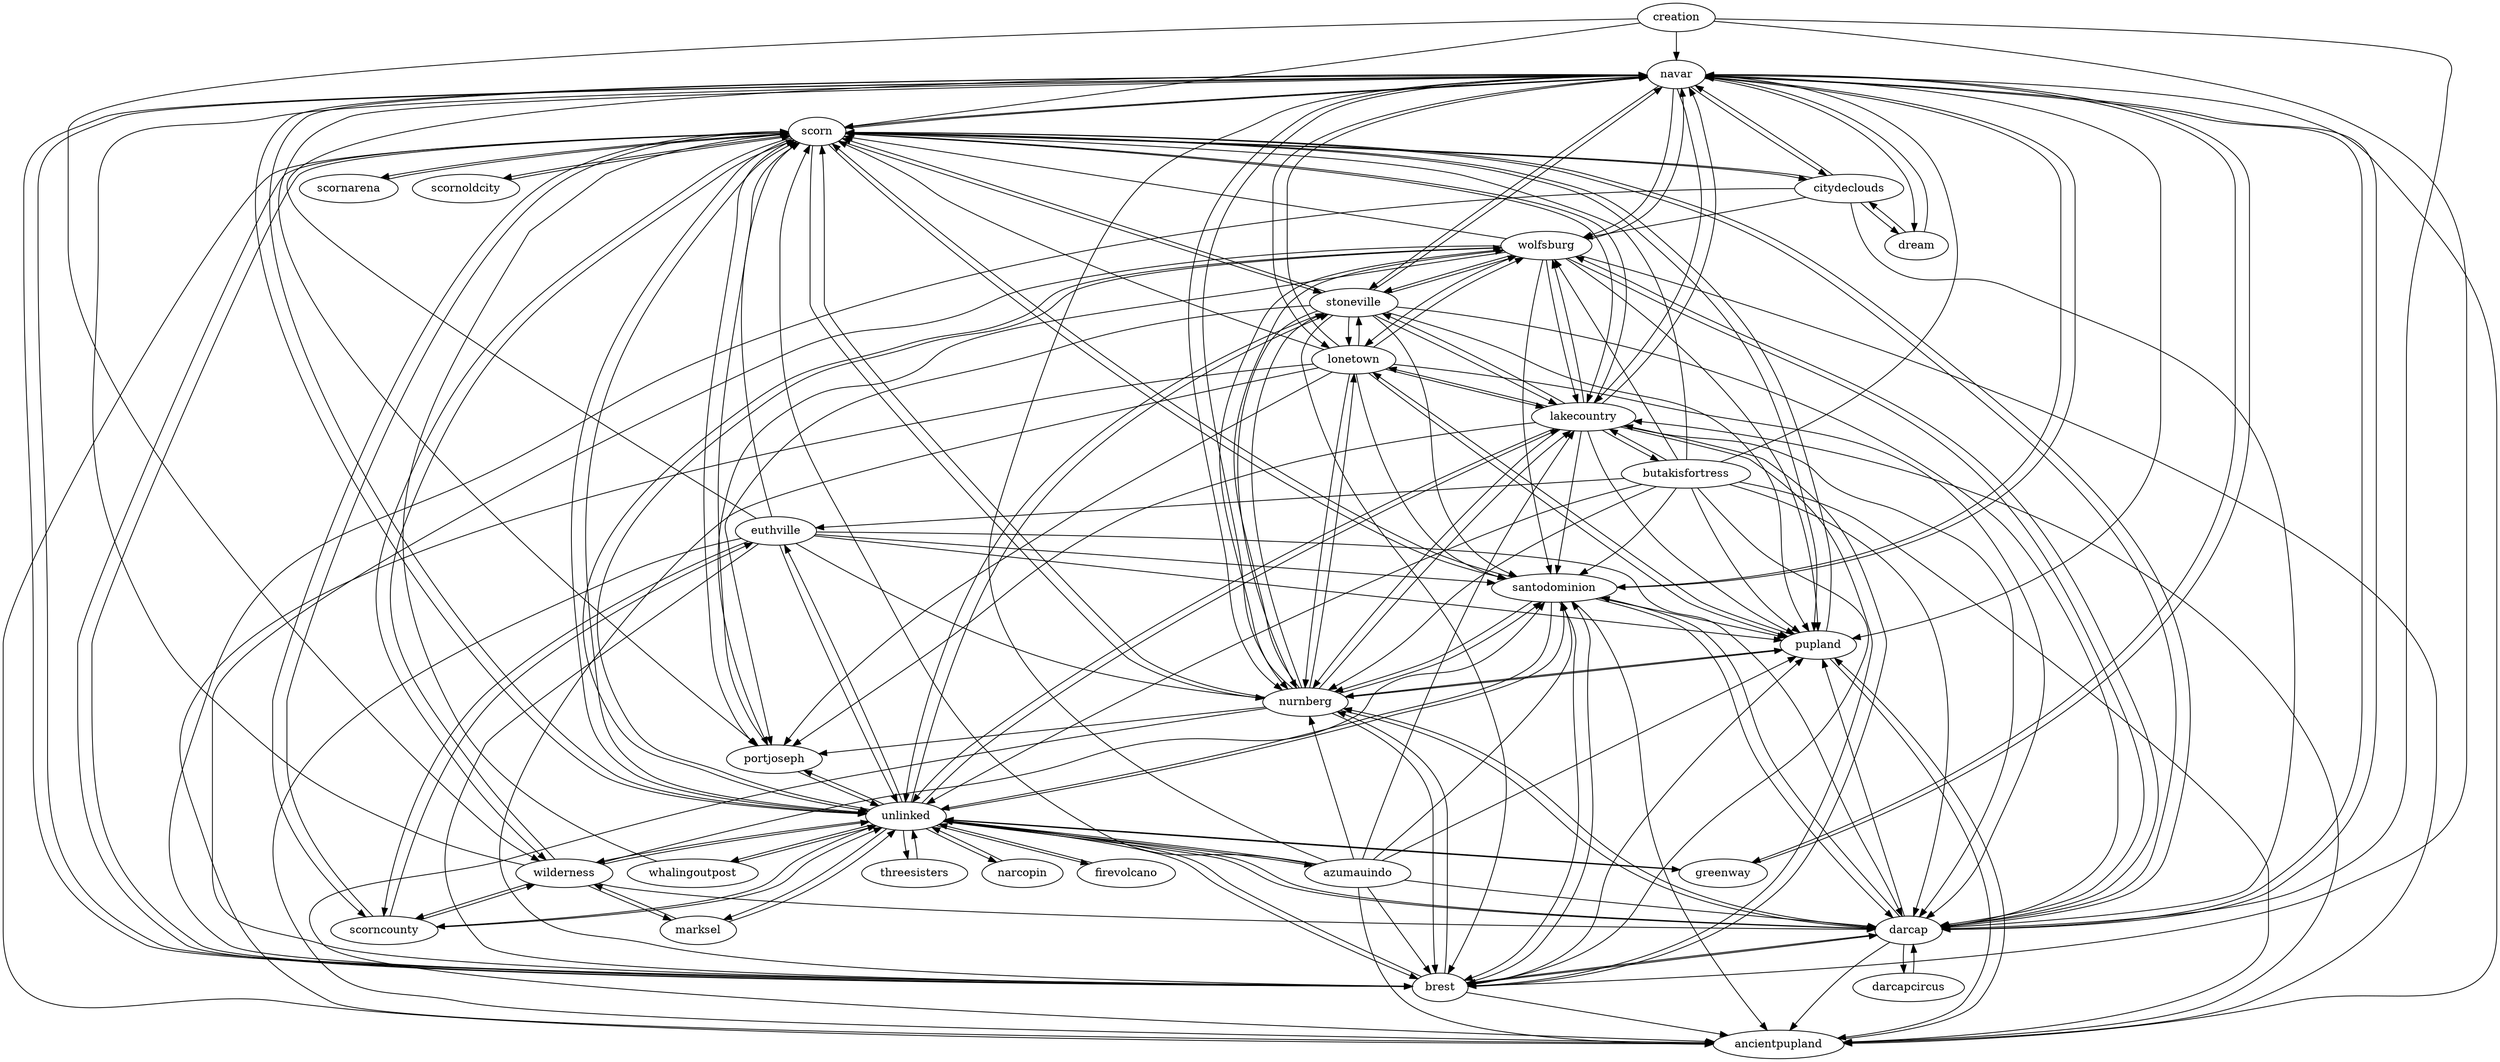 digraph {
creation -> navar
creation -> scorn
creation -> wilderness
creation -> brest
creation -> darcap
wilderness -> unlinked
brest -> unlinked
navar -> unlinked
darcap -> unlinked
darcap -> darcapcircus
darcap -> navar
darcap -> wolfsburg
scorn -> scorncounty
scorn -> unlinked
scorn -> portjoseph
scorn -> scornarena
scorn -> scornoldcity
unlinked -> wilderness
unlinked -> brest
brest -> scorn
brest -> ancientpupland
brest -> nurnberg
brest -> pupland
brest -> darcap
brest -> navar
brest -> santodominion
brest -> lakecountry
navar -> wolfsburg
navar -> darcap
unlinked -> navar
navar -> greenway
navar -> scorn
navar -> ancientpupland
navar -> nurnberg
navar -> pupland
navar -> santodominion
navar -> brest
unlinked -> darcap
darcapcircus -> darcap
wolfsburg -> unlinked
wolfsburg -> navar
wolfsburg -> darcap
darcap -> scorn
darcap -> ancientpupland
darcap -> nurnberg
darcap -> pupland
darcap -> santodominion
darcap -> brest
scorncounty -> unlinked
scorncounty -> scorn
scorncounty -> wilderness
unlinked -> scorn
scorncounty -> euthville
scorn -> pupland
scorn -> wilderness
portjoseph -> unlinked
portjoseph -> scorn
scornarena -> scorn
scorn -> ancientpupland
scorn -> nurnberg
scorn -> darcap
scorn -> navar
scorn -> santodominion
scorn -> brest
scornoldcity -> scorn
scorn -> lakecountry
nurnberg -> pupland
pupland -> nurnberg
pupland -> scorn
pupland -> lonetown
santodominion -> unlinked
lakecountry -> unlinked
lakecountry -> butakisfortress
navar -> lakecountry
navar -> portjoseph
navar -> lonetown
navar -> stoneville
greenway -> unlinked
greenway -> navar
unlinked -> greenway
unlinked -> wolfsburg
wolfsburg -> stoneville
wolfsburg -> lakecountry
wolfsburg -> portjoseph
wolfsburg -> lonetown
wolfsburg -> santodominion
wolfsburg -> nurnberg
wolfsburg -> brest
wolfsburg -> scorn
wolfsburg -> ancientpupland
wolfsburg -> pupland
unlinked -> scorncounty
wilderness -> scorncounty
euthville -> unlinked
euthville -> scorncounty
scorn -> stoneville
wilderness -> scorn
unlinked -> portjoseph
ancientpupland -> pupland
nurnberg -> lakecountry
nurnberg -> stoneville
nurnberg -> santodominion
nurnberg -> portjoseph
nurnberg -> navar
nurnberg -> scorn
nurnberg -> lonetown
nurnberg -> darcap
nurnberg -> brest
nurnberg -> wolfsburg
nurnberg -> ancientpupland
lonetown -> pupland
unlinked -> narcopin
unlinked -> santodominion
santodominion -> scorn
santodominion -> ancientpupland
santodominion -> nurnberg
santodominion -> pupland
santodominion -> darcap
santodominion -> navar
santodominion -> brest
unlinked -> lakecountry
lakecountry -> brest
butakisfortress -> lakecountry
stoneville -> unlinked
unlinked -> euthville
euthville -> scorn
euthville -> ancientpupland
euthville -> nurnberg
euthville -> pupland
euthville -> darcap
euthville -> navar
euthville -> santodominion
euthville -> brest
stoneville -> scorn
scorn -> citydeclouds
pupland -> ancientpupland
lonetown -> lakecountry
lonetown -> nurnberg
lonetown -> santodominion
lonetown -> portjoseph
lonetown -> navar
lonetown -> scorn
lonetown -> stoneville
lonetown -> darcap
lonetown -> brest
lonetown -> wolfsburg
lonetown -> ancientpupland
narcopin -> unlinked
lakecountry -> nurnberg
lakecountry -> santodominion
lakecountry -> portjoseph
lakecountry -> navar
lakecountry -> stoneville
lakecountry -> scorn
lakecountry -> lonetown
lakecountry -> darcap
lakecountry -> wolfsburg
lakecountry -> pupland
navar -> citydeclouds
unlinked -> stoneville
stoneville -> lakecountry
stoneville -> nurnberg
stoneville -> santodominion
stoneville -> portjoseph
stoneville -> navar
stoneville -> lonetown
stoneville -> darcap
stoneville -> brest
stoneville -> wolfsburg
stoneville -> pupland
citydeclouds -> dream
citydeclouds -> navar
citydeclouds -> darcap
citydeclouds -> brest
citydeclouds -> scorn
citydeclouds -> wolfsburg
wilderness -> darcap
ancientpupland -> lakecountry
butakisfortress -> scorn
butakisfortress -> ancientpupland
butakisfortress -> nurnberg
butakisfortress -> pupland
butakisfortress -> darcap
butakisfortress -> navar
butakisfortress -> santodominion
butakisfortress -> brest
navar -> dream
unlinked -> azumauindo
dream -> citydeclouds
unlinked -> marksel
unlinked -> whalingoutpost
dream -> navar
azumauindo -> unlinked
marksel -> unlinked
marksel -> wilderness
wilderness -> marksel
butakisfortress -> wolfsburg
butakisfortress -> unlinked
butakisfortress -> euthville
wilderness -> navar
whalingoutpost -> unlinked
unlinked -> firevolcano
wilderness -> santodominion
unlinked -> threesisters
firevolcano -> unlinked
whalingoutpost -> scorn
threesisters -> unlinked
azumauindo -> scorn
azumauindo -> ancientpupland
azumauindo -> nurnberg
azumauindo -> pupland
azumauindo -> darcap
azumauindo -> navar
azumauindo -> santodominion
azumauindo -> brest
azumauindo -> lakecountry
}
